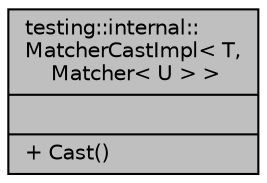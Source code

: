 digraph "testing::internal::MatcherCastImpl&lt; T, Matcher&lt; U &gt; &gt;"
{
  edge [fontname="Helvetica",fontsize="10",labelfontname="Helvetica",labelfontsize="10"];
  node [fontname="Helvetica",fontsize="10",shape=record];
  Node1 [label="{testing::internal::\lMatcherCastImpl\< T,\l Matcher\< U \> \>\n||+ Cast()\l}",height=0.2,width=0.4,color="black", fillcolor="grey75", style="filled", fontcolor="black"];
}
